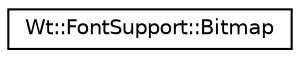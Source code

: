 digraph "Graphical Class Hierarchy"
{
 // LATEX_PDF_SIZE
  edge [fontname="Helvetica",fontsize="10",labelfontname="Helvetica",labelfontsize="10"];
  node [fontname="Helvetica",fontsize="10",shape=record];
  rankdir="LR";
  Node0 [label="Wt::FontSupport::Bitmap",height=0.2,width=0.4,color="black", fillcolor="white", style="filled",URL="$classWt_1_1FontSupport_1_1Bitmap.html",tooltip=" "];
}
